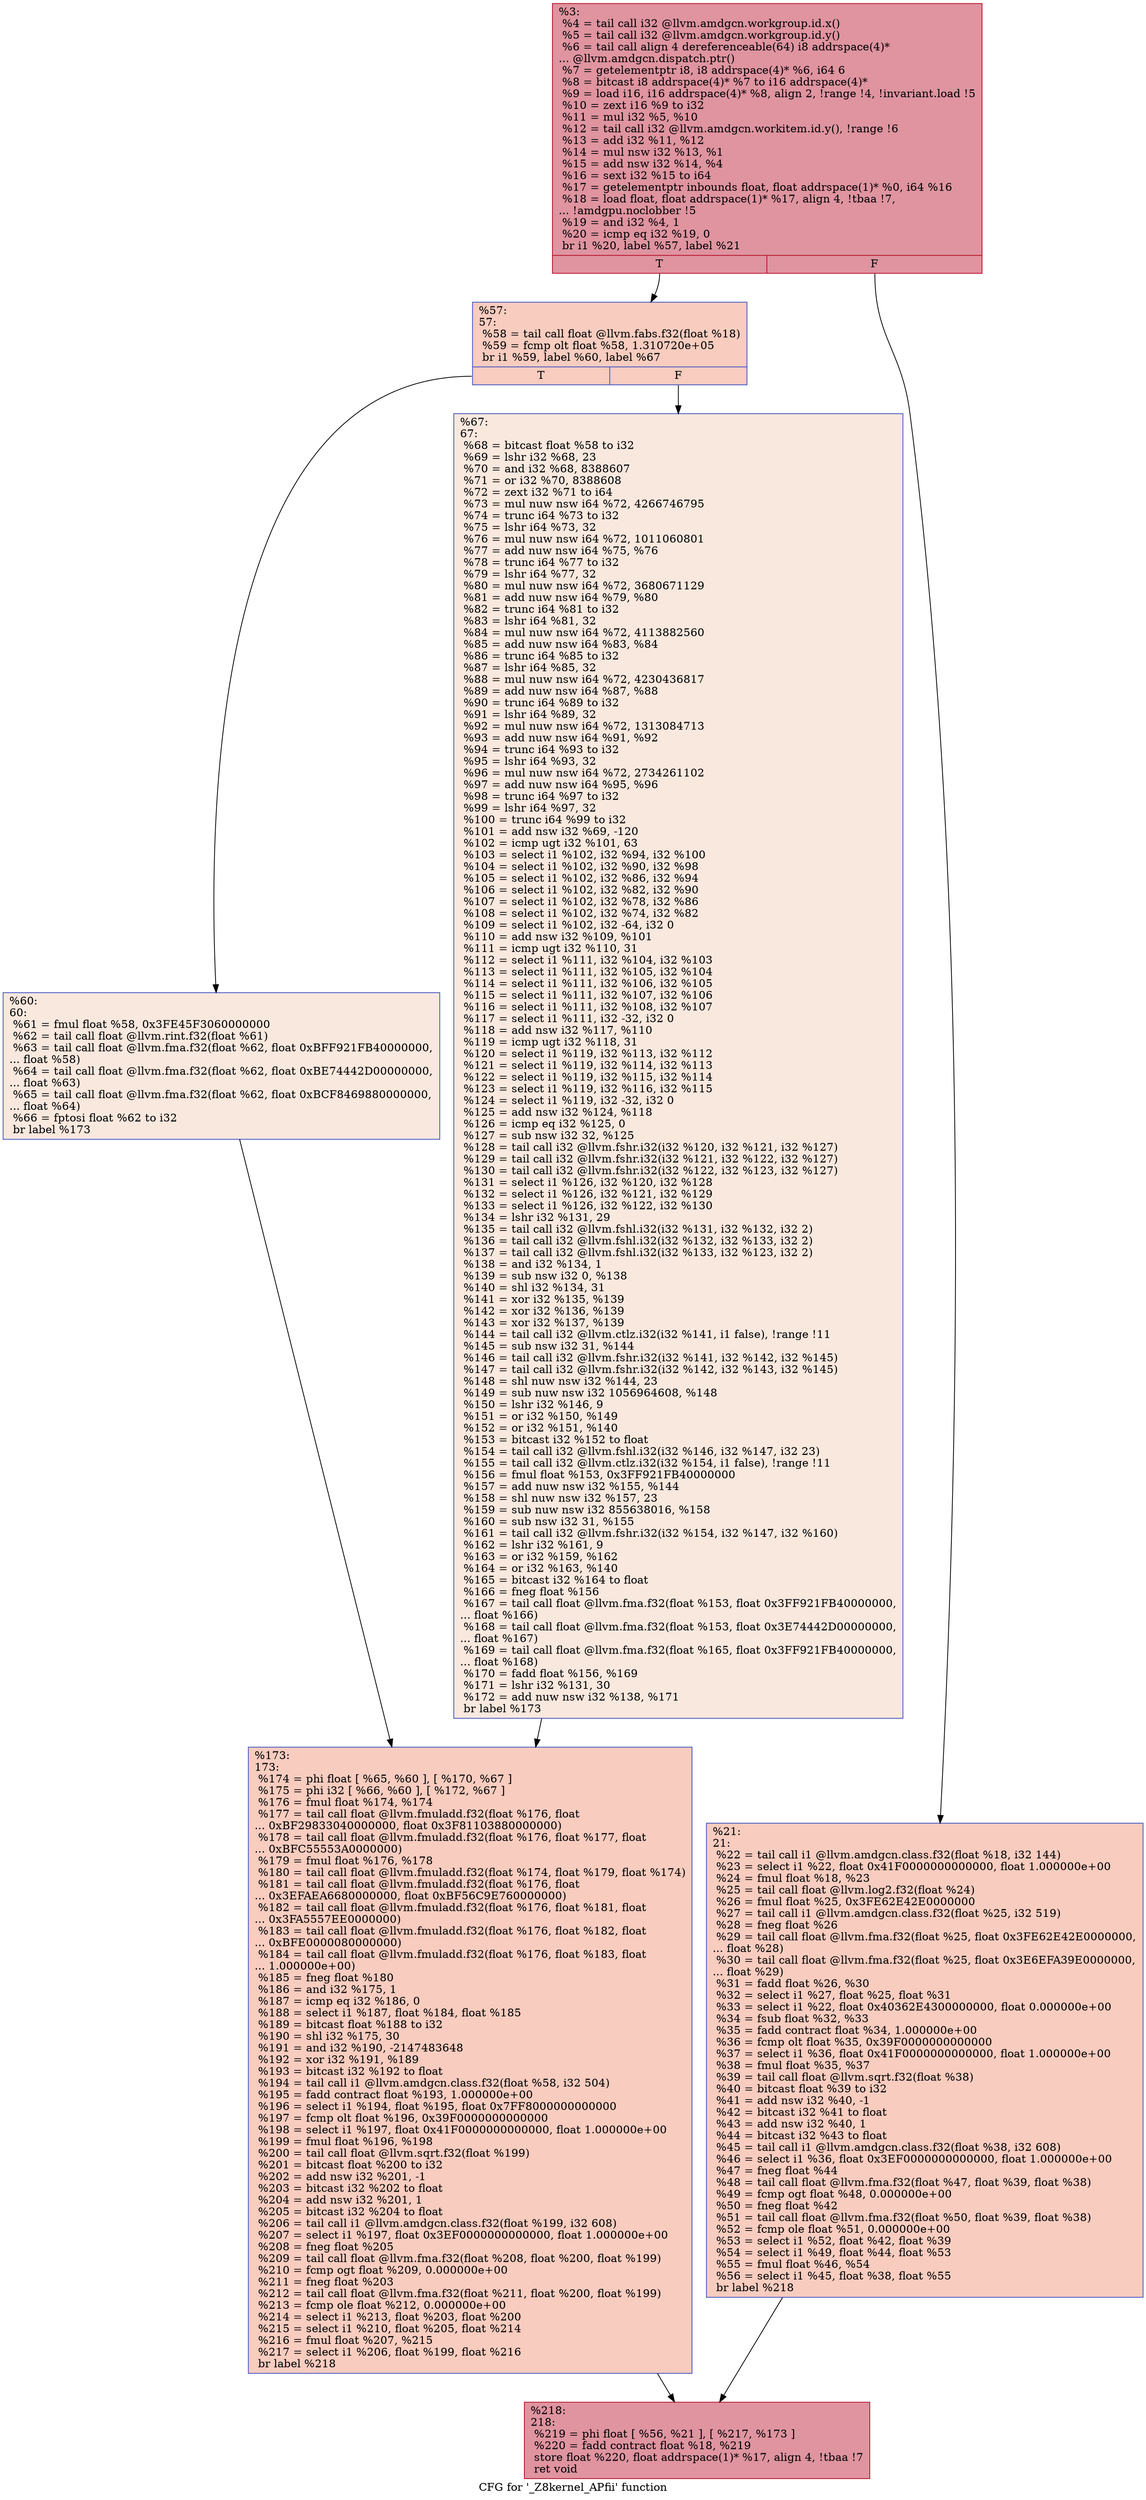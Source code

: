 digraph "CFG for '_Z8kernel_APfii' function" {
	label="CFG for '_Z8kernel_APfii' function";

	Node0x642e8d0 [shape=record,color="#b70d28ff", style=filled, fillcolor="#b70d2870",label="{%3:\l  %4 = tail call i32 @llvm.amdgcn.workgroup.id.x()\l  %5 = tail call i32 @llvm.amdgcn.workgroup.id.y()\l  %6 = tail call align 4 dereferenceable(64) i8 addrspace(4)*\l... @llvm.amdgcn.dispatch.ptr()\l  %7 = getelementptr i8, i8 addrspace(4)* %6, i64 6\l  %8 = bitcast i8 addrspace(4)* %7 to i16 addrspace(4)*\l  %9 = load i16, i16 addrspace(4)* %8, align 2, !range !4, !invariant.load !5\l  %10 = zext i16 %9 to i32\l  %11 = mul i32 %5, %10\l  %12 = tail call i32 @llvm.amdgcn.workitem.id.y(), !range !6\l  %13 = add i32 %11, %12\l  %14 = mul nsw i32 %13, %1\l  %15 = add nsw i32 %14, %4\l  %16 = sext i32 %15 to i64\l  %17 = getelementptr inbounds float, float addrspace(1)* %0, i64 %16\l  %18 = load float, float addrspace(1)* %17, align 4, !tbaa !7,\l... !amdgpu.noclobber !5\l  %19 = and i32 %4, 1\l  %20 = icmp eq i32 %19, 0\l  br i1 %20, label %57, label %21\l|{<s0>T|<s1>F}}"];
	Node0x642e8d0:s0 -> Node0x64315d0;
	Node0x642e8d0:s1 -> Node0x6431660;
	Node0x6431660 [shape=record,color="#3d50c3ff", style=filled, fillcolor="#f08b6e70",label="{%21:\l21:                                               \l  %22 = tail call i1 @llvm.amdgcn.class.f32(float %18, i32 144)\l  %23 = select i1 %22, float 0x41F0000000000000, float 1.000000e+00\l  %24 = fmul float %18, %23\l  %25 = tail call float @llvm.log2.f32(float %24)\l  %26 = fmul float %25, 0x3FE62E42E0000000\l  %27 = tail call i1 @llvm.amdgcn.class.f32(float %25, i32 519)\l  %28 = fneg float %26\l  %29 = tail call float @llvm.fma.f32(float %25, float 0x3FE62E42E0000000,\l... float %28)\l  %30 = tail call float @llvm.fma.f32(float %25, float 0x3E6EFA39E0000000,\l... float %29)\l  %31 = fadd float %26, %30\l  %32 = select i1 %27, float %25, float %31\l  %33 = select i1 %22, float 0x40362E4300000000, float 0.000000e+00\l  %34 = fsub float %32, %33\l  %35 = fadd contract float %34, 1.000000e+00\l  %36 = fcmp olt float %35, 0x39F0000000000000\l  %37 = select i1 %36, float 0x41F0000000000000, float 1.000000e+00\l  %38 = fmul float %35, %37\l  %39 = tail call float @llvm.sqrt.f32(float %38)\l  %40 = bitcast float %39 to i32\l  %41 = add nsw i32 %40, -1\l  %42 = bitcast i32 %41 to float\l  %43 = add nsw i32 %40, 1\l  %44 = bitcast i32 %43 to float\l  %45 = tail call i1 @llvm.amdgcn.class.f32(float %38, i32 608)\l  %46 = select i1 %36, float 0x3EF0000000000000, float 1.000000e+00\l  %47 = fneg float %44\l  %48 = tail call float @llvm.fma.f32(float %47, float %39, float %38)\l  %49 = fcmp ogt float %48, 0.000000e+00\l  %50 = fneg float %42\l  %51 = tail call float @llvm.fma.f32(float %50, float %39, float %38)\l  %52 = fcmp ole float %51, 0.000000e+00\l  %53 = select i1 %52, float %42, float %39\l  %54 = select i1 %49, float %44, float %53\l  %55 = fmul float %46, %54\l  %56 = select i1 %45, float %38, float %55\l  br label %218\l}"];
	Node0x6431660 -> Node0x6434310;
	Node0x64315d0 [shape=record,color="#3d50c3ff", style=filled, fillcolor="#f08b6e70",label="{%57:\l57:                                               \l  %58 = tail call float @llvm.fabs.f32(float %18)\l  %59 = fcmp olt float %58, 1.310720e+05\l  br i1 %59, label %60, label %67\l|{<s0>T|<s1>F}}"];
	Node0x64315d0:s0 -> Node0x6434660;
	Node0x64315d0:s1 -> Node0x64346f0;
	Node0x6434660 [shape=record,color="#3d50c3ff", style=filled, fillcolor="#f2cab570",label="{%60:\l60:                                               \l  %61 = fmul float %58, 0x3FE45F3060000000\l  %62 = tail call float @llvm.rint.f32(float %61)\l  %63 = tail call float @llvm.fma.f32(float %62, float 0xBFF921FB40000000,\l... float %58)\l  %64 = tail call float @llvm.fma.f32(float %62, float 0xBE74442D00000000,\l... float %63)\l  %65 = tail call float @llvm.fma.f32(float %62, float 0xBCF8469880000000,\l... float %64)\l  %66 = fptosi float %62 to i32\l  br label %173\l}"];
	Node0x6434660 -> Node0x6435230;
	Node0x64346f0 [shape=record,color="#3d50c3ff", style=filled, fillcolor="#f2cab570",label="{%67:\l67:                                               \l  %68 = bitcast float %58 to i32\l  %69 = lshr i32 %68, 23\l  %70 = and i32 %68, 8388607\l  %71 = or i32 %70, 8388608\l  %72 = zext i32 %71 to i64\l  %73 = mul nuw nsw i64 %72, 4266746795\l  %74 = trunc i64 %73 to i32\l  %75 = lshr i64 %73, 32\l  %76 = mul nuw nsw i64 %72, 1011060801\l  %77 = add nuw nsw i64 %75, %76\l  %78 = trunc i64 %77 to i32\l  %79 = lshr i64 %77, 32\l  %80 = mul nuw nsw i64 %72, 3680671129\l  %81 = add nuw nsw i64 %79, %80\l  %82 = trunc i64 %81 to i32\l  %83 = lshr i64 %81, 32\l  %84 = mul nuw nsw i64 %72, 4113882560\l  %85 = add nuw nsw i64 %83, %84\l  %86 = trunc i64 %85 to i32\l  %87 = lshr i64 %85, 32\l  %88 = mul nuw nsw i64 %72, 4230436817\l  %89 = add nuw nsw i64 %87, %88\l  %90 = trunc i64 %89 to i32\l  %91 = lshr i64 %89, 32\l  %92 = mul nuw nsw i64 %72, 1313084713\l  %93 = add nuw nsw i64 %91, %92\l  %94 = trunc i64 %93 to i32\l  %95 = lshr i64 %93, 32\l  %96 = mul nuw nsw i64 %72, 2734261102\l  %97 = add nuw nsw i64 %95, %96\l  %98 = trunc i64 %97 to i32\l  %99 = lshr i64 %97, 32\l  %100 = trunc i64 %99 to i32\l  %101 = add nsw i32 %69, -120\l  %102 = icmp ugt i32 %101, 63\l  %103 = select i1 %102, i32 %94, i32 %100\l  %104 = select i1 %102, i32 %90, i32 %98\l  %105 = select i1 %102, i32 %86, i32 %94\l  %106 = select i1 %102, i32 %82, i32 %90\l  %107 = select i1 %102, i32 %78, i32 %86\l  %108 = select i1 %102, i32 %74, i32 %82\l  %109 = select i1 %102, i32 -64, i32 0\l  %110 = add nsw i32 %109, %101\l  %111 = icmp ugt i32 %110, 31\l  %112 = select i1 %111, i32 %104, i32 %103\l  %113 = select i1 %111, i32 %105, i32 %104\l  %114 = select i1 %111, i32 %106, i32 %105\l  %115 = select i1 %111, i32 %107, i32 %106\l  %116 = select i1 %111, i32 %108, i32 %107\l  %117 = select i1 %111, i32 -32, i32 0\l  %118 = add nsw i32 %117, %110\l  %119 = icmp ugt i32 %118, 31\l  %120 = select i1 %119, i32 %113, i32 %112\l  %121 = select i1 %119, i32 %114, i32 %113\l  %122 = select i1 %119, i32 %115, i32 %114\l  %123 = select i1 %119, i32 %116, i32 %115\l  %124 = select i1 %119, i32 -32, i32 0\l  %125 = add nsw i32 %124, %118\l  %126 = icmp eq i32 %125, 0\l  %127 = sub nsw i32 32, %125\l  %128 = tail call i32 @llvm.fshr.i32(i32 %120, i32 %121, i32 %127)\l  %129 = tail call i32 @llvm.fshr.i32(i32 %121, i32 %122, i32 %127)\l  %130 = tail call i32 @llvm.fshr.i32(i32 %122, i32 %123, i32 %127)\l  %131 = select i1 %126, i32 %120, i32 %128\l  %132 = select i1 %126, i32 %121, i32 %129\l  %133 = select i1 %126, i32 %122, i32 %130\l  %134 = lshr i32 %131, 29\l  %135 = tail call i32 @llvm.fshl.i32(i32 %131, i32 %132, i32 2)\l  %136 = tail call i32 @llvm.fshl.i32(i32 %132, i32 %133, i32 2)\l  %137 = tail call i32 @llvm.fshl.i32(i32 %133, i32 %123, i32 2)\l  %138 = and i32 %134, 1\l  %139 = sub nsw i32 0, %138\l  %140 = shl i32 %134, 31\l  %141 = xor i32 %135, %139\l  %142 = xor i32 %136, %139\l  %143 = xor i32 %137, %139\l  %144 = tail call i32 @llvm.ctlz.i32(i32 %141, i1 false), !range !11\l  %145 = sub nsw i32 31, %144\l  %146 = tail call i32 @llvm.fshr.i32(i32 %141, i32 %142, i32 %145)\l  %147 = tail call i32 @llvm.fshr.i32(i32 %142, i32 %143, i32 %145)\l  %148 = shl nuw nsw i32 %144, 23\l  %149 = sub nuw nsw i32 1056964608, %148\l  %150 = lshr i32 %146, 9\l  %151 = or i32 %150, %149\l  %152 = or i32 %151, %140\l  %153 = bitcast i32 %152 to float\l  %154 = tail call i32 @llvm.fshl.i32(i32 %146, i32 %147, i32 23)\l  %155 = tail call i32 @llvm.ctlz.i32(i32 %154, i1 false), !range !11\l  %156 = fmul float %153, 0x3FF921FB40000000\l  %157 = add nuw nsw i32 %155, %144\l  %158 = shl nuw nsw i32 %157, 23\l  %159 = sub nuw nsw i32 855638016, %158\l  %160 = sub nsw i32 31, %155\l  %161 = tail call i32 @llvm.fshr.i32(i32 %154, i32 %147, i32 %160)\l  %162 = lshr i32 %161, 9\l  %163 = or i32 %159, %162\l  %164 = or i32 %163, %140\l  %165 = bitcast i32 %164 to float\l  %166 = fneg float %156\l  %167 = tail call float @llvm.fma.f32(float %153, float 0x3FF921FB40000000,\l... float %166)\l  %168 = tail call float @llvm.fma.f32(float %153, float 0x3E74442D00000000,\l... float %167)\l  %169 = tail call float @llvm.fma.f32(float %165, float 0x3FF921FB40000000,\l... float %168)\l  %170 = fadd float %156, %169\l  %171 = lshr i32 %131, 30\l  %172 = add nuw nsw i32 %138, %171\l  br label %173\l}"];
	Node0x64346f0 -> Node0x6435230;
	Node0x6435230 [shape=record,color="#3d50c3ff", style=filled, fillcolor="#f08b6e70",label="{%173:\l173:                                              \l  %174 = phi float [ %65, %60 ], [ %170, %67 ]\l  %175 = phi i32 [ %66, %60 ], [ %172, %67 ]\l  %176 = fmul float %174, %174\l  %177 = tail call float @llvm.fmuladd.f32(float %176, float\l... 0xBF29833040000000, float 0x3F81103880000000)\l  %178 = tail call float @llvm.fmuladd.f32(float %176, float %177, float\l... 0xBFC55553A0000000)\l  %179 = fmul float %176, %178\l  %180 = tail call float @llvm.fmuladd.f32(float %174, float %179, float %174)\l  %181 = tail call float @llvm.fmuladd.f32(float %176, float\l... 0x3EFAEA6680000000, float 0xBF56C9E760000000)\l  %182 = tail call float @llvm.fmuladd.f32(float %176, float %181, float\l... 0x3FA5557EE0000000)\l  %183 = tail call float @llvm.fmuladd.f32(float %176, float %182, float\l... 0xBFE0000080000000)\l  %184 = tail call float @llvm.fmuladd.f32(float %176, float %183, float\l... 1.000000e+00)\l  %185 = fneg float %180\l  %186 = and i32 %175, 1\l  %187 = icmp eq i32 %186, 0\l  %188 = select i1 %187, float %184, float %185\l  %189 = bitcast float %188 to i32\l  %190 = shl i32 %175, 30\l  %191 = and i32 %190, -2147483648\l  %192 = xor i32 %191, %189\l  %193 = bitcast i32 %192 to float\l  %194 = tail call i1 @llvm.amdgcn.class.f32(float %58, i32 504)\l  %195 = fadd contract float %193, 1.000000e+00\l  %196 = select i1 %194, float %195, float 0x7FF8000000000000\l  %197 = fcmp olt float %196, 0x39F0000000000000\l  %198 = select i1 %197, float 0x41F0000000000000, float 1.000000e+00\l  %199 = fmul float %196, %198\l  %200 = tail call float @llvm.sqrt.f32(float %199)\l  %201 = bitcast float %200 to i32\l  %202 = add nsw i32 %201, -1\l  %203 = bitcast i32 %202 to float\l  %204 = add nsw i32 %201, 1\l  %205 = bitcast i32 %204 to float\l  %206 = tail call i1 @llvm.amdgcn.class.f32(float %199, i32 608)\l  %207 = select i1 %197, float 0x3EF0000000000000, float 1.000000e+00\l  %208 = fneg float %205\l  %209 = tail call float @llvm.fma.f32(float %208, float %200, float %199)\l  %210 = fcmp ogt float %209, 0.000000e+00\l  %211 = fneg float %203\l  %212 = tail call float @llvm.fma.f32(float %211, float %200, float %199)\l  %213 = fcmp ole float %212, 0.000000e+00\l  %214 = select i1 %213, float %203, float %200\l  %215 = select i1 %210, float %205, float %214\l  %216 = fmul float %207, %215\l  %217 = select i1 %206, float %199, float %216\l  br label %218\l}"];
	Node0x6435230 -> Node0x6434310;
	Node0x6434310 [shape=record,color="#b70d28ff", style=filled, fillcolor="#b70d2870",label="{%218:\l218:                                              \l  %219 = phi float [ %56, %21 ], [ %217, %173 ]\l  %220 = fadd contract float %18, %219\l  store float %220, float addrspace(1)* %17, align 4, !tbaa !7\l  ret void\l}"];
}
